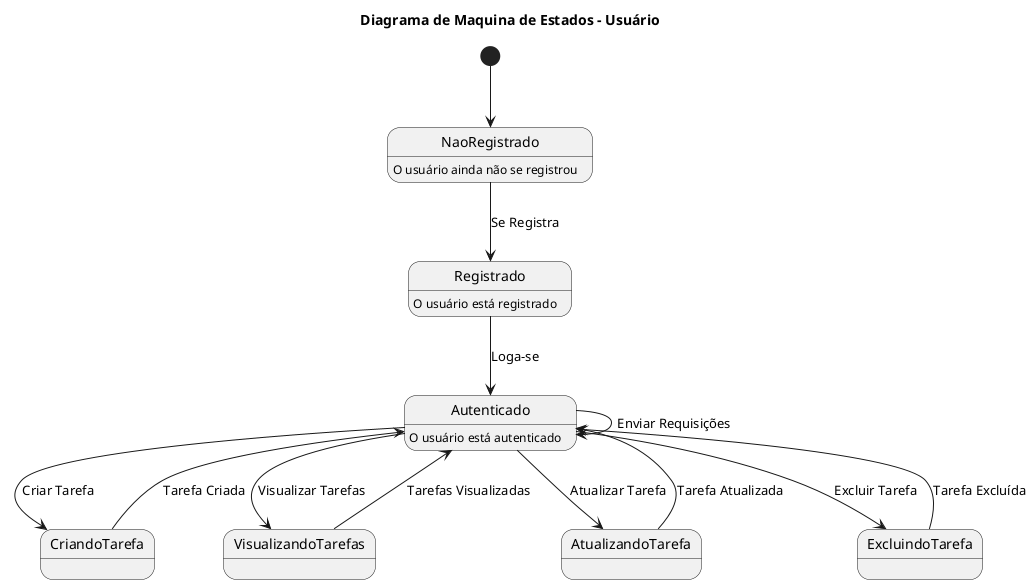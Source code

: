 @startuml

title Diagrama de Maquina de Estados - Usuário

[*] --> NaoRegistrado
NaoRegistrado : O usuário ainda não se registrou
NaoRegistrado -down-> Registrado : Se Registra

Registrado : O usuário está registrado
Registrado -down-> Autenticado : Loga-se

Autenticado : O usuário está autenticado
Autenticado --> Autenticado : Enviar Requisições

Autenticado --> CriandoTarefa : Criar Tarefa
CriandoTarefa --> Autenticado : Tarefa Criada

Autenticado --> VisualizandoTarefas : Visualizar Tarefas
VisualizandoTarefas --> Autenticado : Tarefas Visualizadas

Autenticado --> AtualizandoTarefa : Atualizar Tarefa
AtualizandoTarefa --> Autenticado : Tarefa Atualizada

Autenticado --> ExcluindoTarefa : Excluir Tarefa
ExcluindoTarefa --> Autenticado : Tarefa Excluída

@enduml
